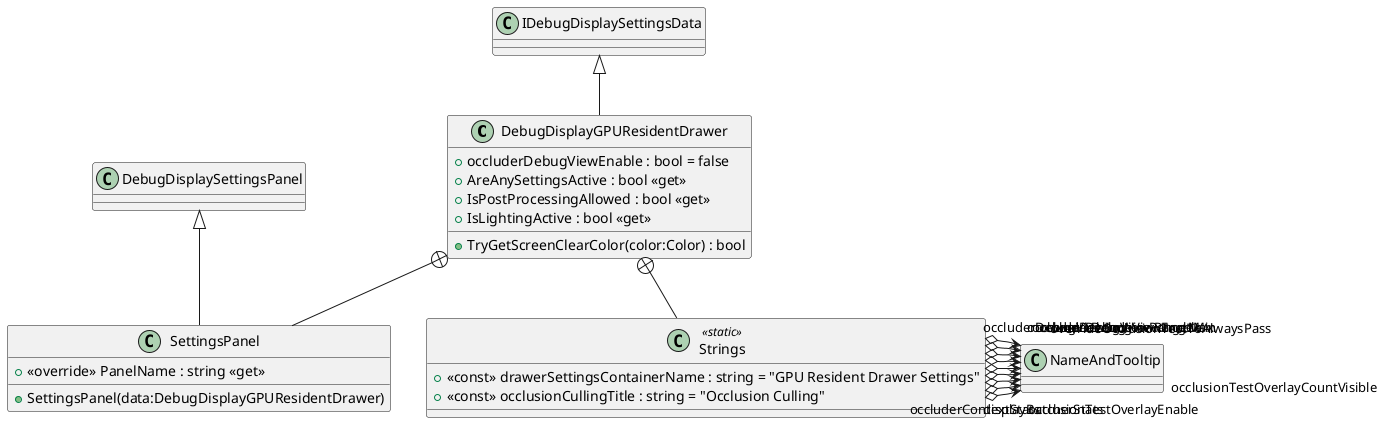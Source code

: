 @startuml
class DebugDisplayGPUResidentDrawer {
    + occluderDebugViewEnable : bool = false
    + AreAnySettingsActive : bool <<get>>
    + IsPostProcessingAllowed : bool <<get>>
    + IsLightingActive : bool <<get>>
    + TryGetScreenClearColor(color:Color) : bool
}
class Strings <<static>> {
    + <<const>> drawerSettingsContainerName : string = "GPU Resident Drawer Settings"
    + <<const>> occlusionCullingTitle : string = "Occlusion Culling"
}
class SettingsPanel {
    + <<override>> PanelName : string <<get>>
    + SettingsPanel(data:DebugDisplayGPUResidentDrawer)
}
IDebugDisplaySettingsData <|-- DebugDisplayGPUResidentDrawer
DebugDisplayGPUResidentDrawer +-- Strings
Strings o-> "displayBatcherStats" NameAndTooltip
Strings o-> "occlusionTestOverlayEnable" NameAndTooltip
Strings o-> "occlusionTestOverlayCountVisible" NameAndTooltip
Strings o-> "overrideOcclusionTestToAlwaysPass" NameAndTooltip
Strings o-> "occluderContextStats" NameAndTooltip
Strings o-> "occluderDebugViewEnable" NameAndTooltip
Strings o-> "occluderDebugViewIndex" NameAndTooltip
Strings o-> "occluderDebugViewRangeMin" NameAndTooltip
Strings o-> "occluderDebugViewRangeMax" NameAndTooltip
DebugDisplayGPUResidentDrawer +-- SettingsPanel
DebugDisplaySettingsPanel <|-- SettingsPanel
@enduml
